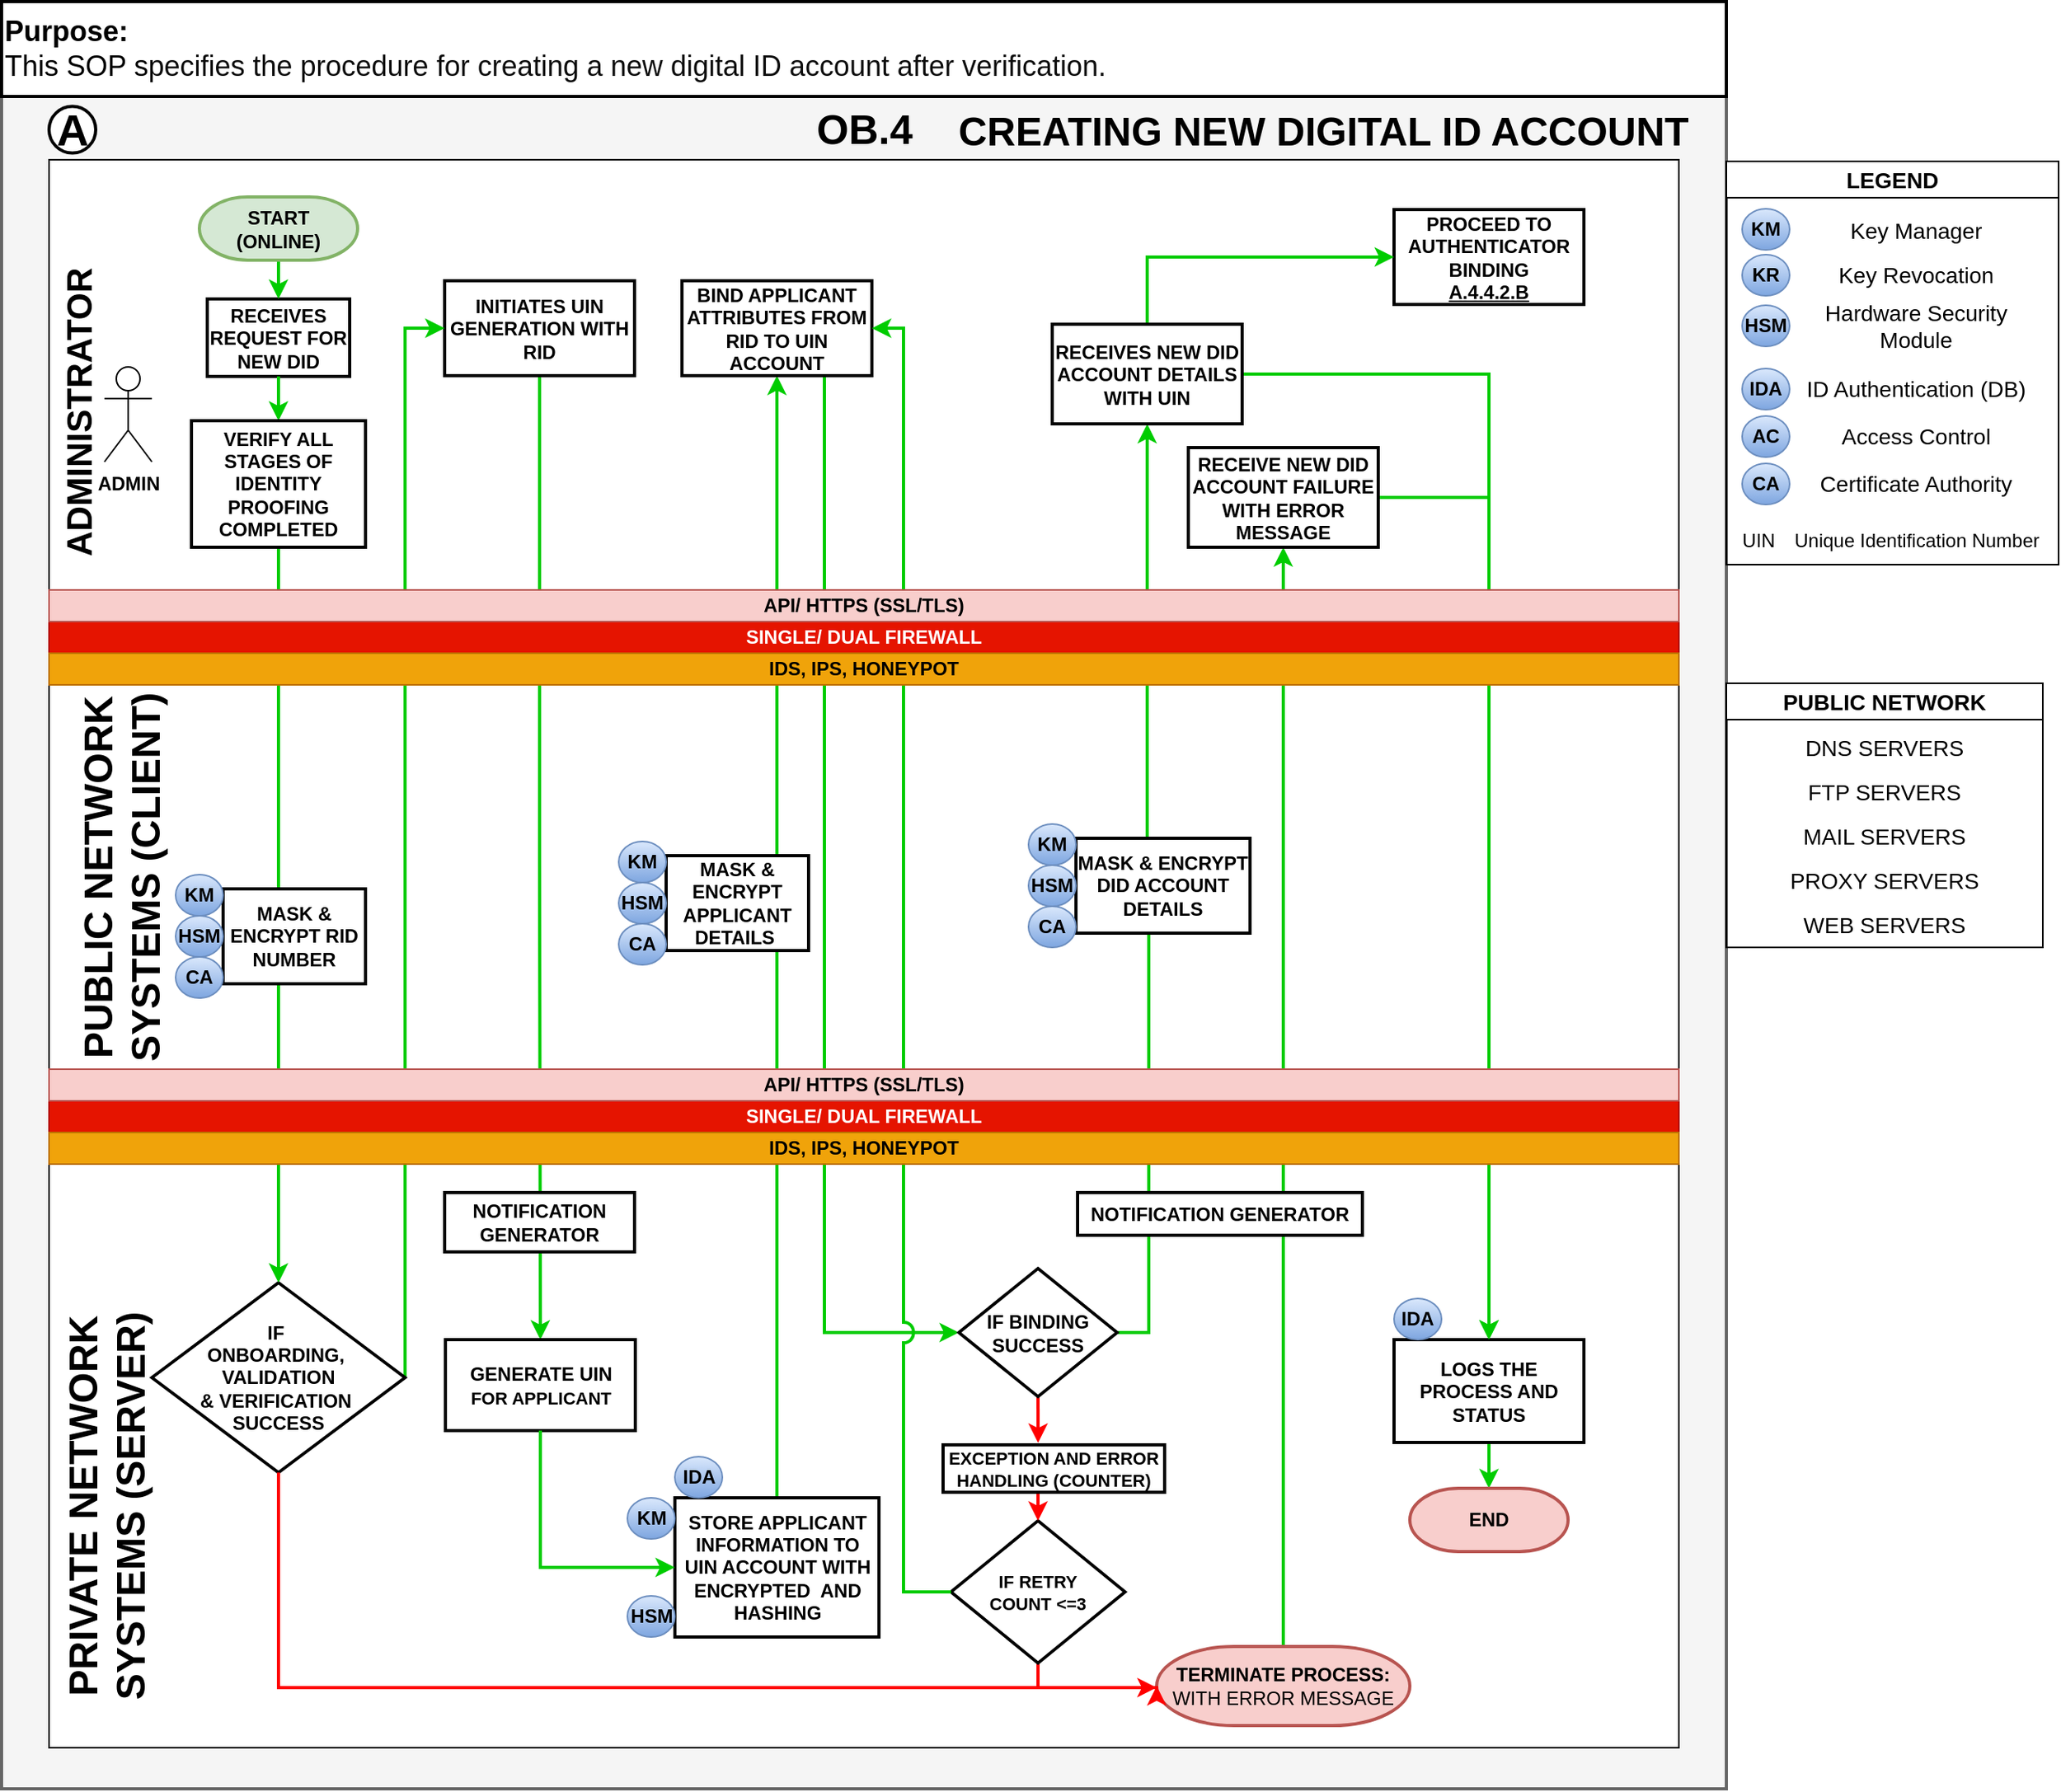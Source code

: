 <mxfile version="24.1.0" type="device">
  <diagram id="18mzkU0RZdPfVMg9P9LY" name="Page-1">
    <mxGraphModel dx="1050" dy="1829" grid="1" gridSize="10" guides="1" tooltips="1" connect="1" arrows="1" fold="1" page="1" pageScale="1" pageWidth="1920" pageHeight="1200" math="0" shadow="0">
      <root>
        <mxCell id="0" />
        <mxCell id="1" parent="0" />
        <mxCell id="3cbIb5Ula2v3a6OA3O9i-25" value="" style="rounded=0;whiteSpace=wrap;html=1;fontSize=25;fillColor=#f5f5f5;fontColor=#333333;strokeColor=#666666;direction=east;strokeWidth=2;fontStyle=1" parent="1" vertex="1">
          <mxGeometry x="50" y="34" width="1090" height="1070" as="geometry" />
        </mxCell>
        <mxCell id="3cbIb5Ula2v3a6OA3O9i-23" value="" style="rounded=0;whiteSpace=wrap;html=1;" parent="1" vertex="1">
          <mxGeometry x="80" y="374" width="1030" height="290" as="geometry" />
        </mxCell>
        <mxCell id="3cbIb5Ula2v3a6OA3O9i-22" value="" style="rounded=0;whiteSpace=wrap;html=1;" parent="1" vertex="1">
          <mxGeometry x="80" y="74" width="1030" height="300" as="geometry" />
        </mxCell>
        <mxCell id="3cbIb5Ula2v3a6OA3O9i-21" value="" style="rounded=0;whiteSpace=wrap;html=1;" parent="1" vertex="1">
          <mxGeometry x="80" y="674" width="1030" height="404" as="geometry" />
        </mxCell>
        <mxCell id="3cbIb5Ula2v3a6OA3O9i-5" value="PROCEED TO AUTHENTICATOR BINDING&lt;br&gt;&lt;u&gt;A.4.4.2.B&lt;/u&gt;" style="rounded=0;whiteSpace=wrap;html=1;fontStyle=1;strokeWidth=2;" parent="1" vertex="1">
          <mxGeometry x="930" y="105.5" width="120" height="60" as="geometry" />
        </mxCell>
        <mxCell id="uc8-UBU0-w-xdMf4oaC4-3" style="edgeStyle=orthogonalEdgeStyle;rounded=0;orthogonalLoop=1;jettySize=auto;html=1;exitX=0.5;exitY=1;exitDx=0;exitDy=0;strokeColor=#00CC00;fillColor=default;fontStyle=1;strokeWidth=2;" parent="1" source="3cbIb5Ula2v3a6OA3O9i-6" target="9dworaIkFvqEJkzY-Ycx-1" edge="1">
          <mxGeometry relative="1" as="geometry" />
        </mxCell>
        <mxCell id="3cbIb5Ula2v3a6OA3O9i-6" value="INITIATES UIN GENERATION WITH RID" style="rounded=0;whiteSpace=wrap;html=1;fontStyle=1;strokeWidth=2;" parent="1" vertex="1">
          <mxGeometry x="330" y="150.5" width="120" height="60" as="geometry" />
        </mxCell>
        <mxCell id="3cbIb5Ula2v3a6OA3O9i-10" style="edgeStyle=orthogonalEdgeStyle;rounded=0;orthogonalLoop=1;jettySize=auto;html=1;exitX=1;exitY=0.5;exitDx=0;exitDy=0;entryX=0;entryY=0.5;entryDx=0;entryDy=0;strokeColor=#00CC00;fontSize=11;fillColor=default;fontStyle=1;strokeWidth=2;" parent="1" source="3cbIb5Ula2v3a6OA3O9i-7" target="3cbIb5Ula2v3a6OA3O9i-6" edge="1">
          <mxGeometry relative="1" as="geometry">
            <Array as="points">
              <mxPoint x="305" y="181" />
            </Array>
          </mxGeometry>
        </mxCell>
        <mxCell id="3cbIb5Ula2v3a6OA3O9i-7" value="&lt;div style=&quot;&quot;&gt;IF&amp;nbsp;&lt;/div&gt;&lt;div style=&quot;&quot;&gt;&lt;span style=&quot;background-color: initial;&quot;&gt;ONBOARDING,&amp;nbsp;&lt;/span&gt;&lt;/div&gt;&lt;div style=&quot;&quot;&gt;&lt;span style=&quot;background-color: initial;&quot;&gt;VALIDATION &amp;amp;&lt;/span&gt;&lt;span style=&quot;background-color: initial;&quot;&gt;&amp;nbsp;VERIFICATION&amp;nbsp;&lt;/span&gt;&lt;/div&gt;&lt;div style=&quot;&quot;&gt;&lt;span style=&quot;background-color: initial;&quot;&gt;SUCCESS&lt;/span&gt;&lt;/div&gt;" style="rounded=0;whiteSpace=wrap;html=1;fontStyle=1;strokeWidth=2;shape=rhombus;perimeter=rhombusPerimeter;align=center;" parent="1" vertex="1">
          <mxGeometry x="145" y="784" width="160" height="120" as="geometry" />
        </mxCell>
        <mxCell id="3cbIb5Ula2v3a6OA3O9i-8" value="RECEIVES REQUEST FOR NEW DID" style="rounded=0;whiteSpace=wrap;html=1;fontStyle=1;strokeWidth=2;" parent="1" vertex="1">
          <mxGeometry x="180" y="162" width="90" height="49" as="geometry" />
        </mxCell>
        <mxCell id="3cbIb5Ula2v3a6OA3O9i-16" value="ADMINISTRATOR" style="text;html=1;align=center;verticalAlign=middle;resizable=0;points=[];autosize=1;strokeColor=none;fillColor=none;fontSize=22;fontStyle=1;strokeWidth=2;horizontal=0;" parent="1" vertex="1">
          <mxGeometry x="75" y="134" width="50" height="200" as="geometry" />
        </mxCell>
        <mxCell id="3cbIb5Ula2v3a6OA3O9i-19" value="CREATING NEW DIGITAL ID ACCOUNT" style="text;html=1;align=center;verticalAlign=middle;resizable=0;points=[];autosize=1;strokeColor=none;fillColor=none;fontStyle=1;fontSize=25;" parent="1" vertex="1">
          <mxGeometry x="640" y="35" width="490" height="40" as="geometry" />
        </mxCell>
        <mxCell id="3cbIb5Ula2v3a6OA3O9i-20" value="OB.4" style="text;html=1;align=center;verticalAlign=middle;resizable=0;points=[];autosize=1;strokeColor=none;fillColor=none;fontStyle=1;fontSize=26;" parent="1" vertex="1">
          <mxGeometry x="555" y="35" width="80" height="40" as="geometry" />
        </mxCell>
        <mxCell id="3cbIb5Ula2v3a6OA3O9i-24" value="A" style="ellipse;whiteSpace=wrap;html=1;aspect=fixed;fontSize=28;fontColor=default;strokeWidth=2;fontStyle=1" parent="1" vertex="1">
          <mxGeometry x="80" y="40.25" width="29.5" height="29.5" as="geometry" />
        </mxCell>
        <mxCell id="W2lOm0eTT-cHbFBlJLLI-5" style="edgeStyle=orthogonalEdgeStyle;rounded=0;orthogonalLoop=1;jettySize=auto;html=1;exitX=0.5;exitY=1;exitDx=0;exitDy=0;exitPerimeter=0;entryX=0.5;entryY=0;entryDx=0;entryDy=0;strokeColor=#00CC00;fillColor=default;fontStyle=1;strokeWidth=2;" parent="1" source="W2lOm0eTT-cHbFBlJLLI-2" target="3cbIb5Ula2v3a6OA3O9i-8" edge="1">
          <mxGeometry relative="1" as="geometry" />
        </mxCell>
        <mxCell id="W2lOm0eTT-cHbFBlJLLI-2" value="&lt;b&gt;START&lt;br&gt;(ONLINE)&lt;br&gt;&lt;/b&gt;" style="strokeWidth=2;html=1;shape=mxgraph.flowchart.terminator;whiteSpace=wrap;fillColor=#d5e8d4;strokeColor=#82b366;" parent="1" vertex="1">
          <mxGeometry x="175" y="97.5" width="100" height="40" as="geometry" />
        </mxCell>
        <mxCell id="RPIcNWEztCirEj8pg-TQ-197" style="edgeStyle=orthogonalEdgeStyle;rounded=0;orthogonalLoop=1;jettySize=auto;html=1;exitX=0.5;exitY=0;exitDx=0;exitDy=0;exitPerimeter=0;strokeColor=#00CC00;fillColor=default;fontStyle=1;strokeWidth=2;" parent="1" source="W2lOm0eTT-cHbFBlJLLI-9" target="RPIcNWEztCirEj8pg-TQ-196" edge="1">
          <mxGeometry relative="1" as="geometry">
            <Array as="points">
              <mxPoint x="860" y="384" />
              <mxPoint x="860" y="384" />
            </Array>
          </mxGeometry>
        </mxCell>
        <mxCell id="W2lOm0eTT-cHbFBlJLLI-9" value="&lt;span style=&quot;border-color: var(--border-color);&quot;&gt;&lt;b&gt;TERMINATE PROCESS:&lt;/b&gt;&lt;br&gt;WITH ERROR MESSAGE&lt;br&gt;&lt;/span&gt;" style="strokeWidth=2;html=1;shape=mxgraph.flowchart.terminator;whiteSpace=wrap;fillColor=#f8cecc;strokeColor=#b85450;" parent="1" vertex="1">
          <mxGeometry x="780" y="1014" width="160" height="50" as="geometry" />
        </mxCell>
        <mxCell id="uc8-UBU0-w-xdMf4oaC4-5" style="edgeStyle=orthogonalEdgeStyle;rounded=0;orthogonalLoop=1;jettySize=auto;html=1;exitX=0.5;exitY=0;exitDx=0;exitDy=0;entryX=0.5;entryY=1;entryDx=0;entryDy=0;strokeColor=#00CC00;fillColor=default;fontStyle=1;strokeWidth=2;" parent="1" source="W2lOm0eTT-cHbFBlJLLI-11" target="W2lOm0eTT-cHbFBlJLLI-20" edge="1">
          <mxGeometry relative="1" as="geometry" />
        </mxCell>
        <mxCell id="W2lOm0eTT-cHbFBlJLLI-11" value="STORE APPLICANT INFORMATION TO UIN ACCOUNT WITH ENCRYPTED&amp;nbsp; AND HASHING" style="rounded=0;whiteSpace=wrap;html=1;fontStyle=1;strokeWidth=2;shape=label;boundedLbl=1;backgroundOutline=1;size=15;" parent="1" vertex="1">
          <mxGeometry x="475.5" y="920" width="129" height="88" as="geometry" />
        </mxCell>
        <mxCell id="RPIcNWEztCirEj8pg-TQ-161" style="edgeStyle=orthogonalEdgeStyle;rounded=0;orthogonalLoop=1;jettySize=auto;html=1;exitX=0.75;exitY=1;exitDx=0;exitDy=0;entryX=0;entryY=0.5;entryDx=0;entryDy=0;fontSize=11;verticalAlign=middle;strokeColor=#00CC00;strokeWidth=2;fontStyle=1;fillColor=default;" parent="1" source="W2lOm0eTT-cHbFBlJLLI-20" target="RPIcNWEztCirEj8pg-TQ-160" edge="1">
          <mxGeometry relative="1" as="geometry" />
        </mxCell>
        <mxCell id="W2lOm0eTT-cHbFBlJLLI-20" value="BIND APPLICANT ATTRIBUTES FROM RID TO UIN ACCOUNT" style="rounded=0;whiteSpace=wrap;html=1;fontStyle=1;strokeWidth=2;" parent="1" vertex="1">
          <mxGeometry x="480" y="150.5" width="120" height="60" as="geometry" />
        </mxCell>
        <mxCell id="RPIcNWEztCirEj8pg-TQ-56" value="PUBLIC NETWORK&lt;br style=&quot;border-color: var(--border-color);&quot;&gt;SYSTEMS (CLIENT)" style="text;html=1;align=center;verticalAlign=middle;resizable=0;points=[];autosize=1;strokeColor=none;fillColor=none;fontStyle=1;fontSize=25;strokeWidth=2;horizontal=0;" parent="1" vertex="1">
          <mxGeometry x="90" y="433" width="70" height="190" as="geometry" />
        </mxCell>
        <mxCell id="RPIcNWEztCirEj8pg-TQ-57" value="PRIVATE NETWORK&lt;br&gt;SYSTEMS (SERVER)" style="text;html=1;align=center;verticalAlign=middle;resizable=0;points=[];autosize=1;strokeColor=none;fillColor=none;fontStyle=1;fontSize=25;strokeWidth=2;horizontal=0;" parent="1" vertex="1">
          <mxGeometry x="75" y="795.5" width="80" height="260" as="geometry" />
        </mxCell>
        <mxCell id="RPIcNWEztCirEj8pg-TQ-58" value="&lt;font style=&quot;font-size: 14px;&quot;&gt;PUBLIC NETWORK&lt;/font&gt;" style="swimlane;whiteSpace=wrap;html=1;" parent="1" vertex="1">
          <mxGeometry x="1140" y="405" width="200" height="167" as="geometry" />
        </mxCell>
        <mxCell id="RPIcNWEztCirEj8pg-TQ-59" value="DNS SERVERS" style="text;html=1;strokeColor=none;fillColor=none;align=center;verticalAlign=middle;whiteSpace=wrap;rounded=0;fontSize=14;" parent="RPIcNWEztCirEj8pg-TQ-58" vertex="1">
          <mxGeometry y="27" width="200" height="28" as="geometry" />
        </mxCell>
        <mxCell id="RPIcNWEztCirEj8pg-TQ-60" value="FTP SERVERS" style="text;html=1;strokeColor=none;fillColor=none;align=center;verticalAlign=middle;whiteSpace=wrap;rounded=0;fontSize=14;" parent="RPIcNWEztCirEj8pg-TQ-58" vertex="1">
          <mxGeometry y="55" width="200" height="28" as="geometry" />
        </mxCell>
        <mxCell id="RPIcNWEztCirEj8pg-TQ-61" value="MAIL SERVERS" style="text;html=1;strokeColor=none;fillColor=none;align=center;verticalAlign=middle;whiteSpace=wrap;rounded=0;fontSize=14;" parent="RPIcNWEztCirEj8pg-TQ-58" vertex="1">
          <mxGeometry y="83" width="200" height="28" as="geometry" />
        </mxCell>
        <mxCell id="RPIcNWEztCirEj8pg-TQ-62" value="PROXY SERVERS" style="text;html=1;strokeColor=none;fillColor=none;align=center;verticalAlign=middle;whiteSpace=wrap;rounded=0;fontSize=14;" parent="RPIcNWEztCirEj8pg-TQ-58" vertex="1">
          <mxGeometry y="111" width="200" height="28" as="geometry" />
        </mxCell>
        <mxCell id="RPIcNWEztCirEj8pg-TQ-63" value="WEB SERVERS" style="text;html=1;strokeColor=none;fillColor=none;align=center;verticalAlign=middle;whiteSpace=wrap;rounded=0;fontSize=14;" parent="RPIcNWEztCirEj8pg-TQ-58" vertex="1">
          <mxGeometry y="139" width="200" height="28" as="geometry" />
        </mxCell>
        <mxCell id="RPIcNWEztCirEj8pg-TQ-80" value="" style="group" parent="1" vertex="1" connectable="0">
          <mxGeometry x="440" y="505" width="150" height="78" as="geometry" />
        </mxCell>
        <mxCell id="RPIcNWEztCirEj8pg-TQ-81" value="MASK &amp;amp; ENCRYPT APPLICANT DETAILS&amp;nbsp;" style="rounded=0;whiteSpace=wrap;html=1;fontStyle=1;strokeWidth=2;" parent="RPIcNWEztCirEj8pg-TQ-80" vertex="1">
          <mxGeometry x="30" y="9" width="90" height="60" as="geometry" />
        </mxCell>
        <mxCell id="RPIcNWEztCirEj8pg-TQ-82" value="CA" style="ellipse;whiteSpace=wrap;html=1;fillColor=#dae8fc;strokeColor=#6c8ebf;gradientColor=#7ea6e0;fontStyle=1" parent="RPIcNWEztCirEj8pg-TQ-80" vertex="1">
          <mxGeometry y="52" width="30" height="26" as="geometry" />
        </mxCell>
        <mxCell id="RPIcNWEztCirEj8pg-TQ-83" value="HSM" style="ellipse;whiteSpace=wrap;html=1;fillColor=#dae8fc;strokeColor=#6c8ebf;gradientColor=#7ea6e0;fontStyle=1" parent="RPIcNWEztCirEj8pg-TQ-80" vertex="1">
          <mxGeometry y="26" width="30" height="26" as="geometry" />
        </mxCell>
        <mxCell id="RPIcNWEztCirEj8pg-TQ-84" value="KM" style="ellipse;whiteSpace=wrap;html=1;fillColor=#dae8fc;strokeColor=#6c8ebf;gradientColor=#7ea6e0;fontStyle=1" parent="RPIcNWEztCirEj8pg-TQ-80" vertex="1">
          <mxGeometry width="30" height="26" as="geometry" />
        </mxCell>
        <mxCell id="RPIcNWEztCirEj8pg-TQ-147" value="ADMIN" style="shape=umlActor;verticalLabelPosition=bottom;verticalAlign=top;html=1;outlineConnect=0;fontStyle=1" parent="1" vertex="1">
          <mxGeometry x="115" y="205" width="30" height="60" as="geometry" />
        </mxCell>
        <mxCell id="RPIcNWEztCirEj8pg-TQ-149" value="" style="edgeStyle=orthogonalEdgeStyle;rounded=0;orthogonalLoop=1;jettySize=auto;html=1;exitX=0.5;exitY=1;exitDx=0;exitDy=0;strokeColor=#00CC00;fontSize=11;fillColor=default;fontStyle=1;strokeWidth=2;entryX=0.5;entryY=0;entryDx=0;entryDy=0;entryPerimeter=0;" parent="1" source="3cbIb5Ula2v3a6OA3O9i-8" target="RPIcNWEztCirEj8pg-TQ-148" edge="1">
          <mxGeometry relative="1" as="geometry">
            <Array as="points" />
            <mxPoint x="225" y="224" as="sourcePoint" />
            <mxPoint x="210" y="638" as="targetPoint" />
          </mxGeometry>
        </mxCell>
        <mxCell id="RPIcNWEztCirEj8pg-TQ-150" style="edgeStyle=orthogonalEdgeStyle;rounded=0;orthogonalLoop=1;jettySize=auto;html=1;exitX=0.5;exitY=1;exitDx=0;exitDy=0;strokeColor=#00CC00;fillColor=default;fontStyle=1;strokeWidth=2;" parent="1" source="RPIcNWEztCirEj8pg-TQ-148" target="3cbIb5Ula2v3a6OA3O9i-7" edge="1">
          <mxGeometry relative="1" as="geometry" />
        </mxCell>
        <mxCell id="RPIcNWEztCirEj8pg-TQ-148" value="VERIFY ALL STAGES OF IDENTITY PROOFING COMPLETED" style="rounded=0;whiteSpace=wrap;html=1;fontStyle=1;strokeWidth=2;" parent="1" vertex="1">
          <mxGeometry x="170" y="239" width="110" height="80" as="geometry" />
        </mxCell>
        <mxCell id="RPIcNWEztCirEj8pg-TQ-152" style="edgeStyle=orthogonalEdgeStyle;rounded=0;orthogonalLoop=1;jettySize=auto;html=1;exitX=0.5;exitY=1;exitDx=0;exitDy=0;entryX=0;entryY=0.5;entryDx=0;entryDy=0;entryPerimeter=0;strokeColor=#FF0000;fillColor=default;fontStyle=1;strokeWidth=2;fontSize=13;verticalAlign=bottom;" parent="1" source="3cbIb5Ula2v3a6OA3O9i-7" target="W2lOm0eTT-cHbFBlJLLI-9" edge="1">
          <mxGeometry relative="1" as="geometry">
            <Array as="points">
              <mxPoint x="225" y="1040" />
              <mxPoint x="780" y="1040" />
            </Array>
          </mxGeometry>
        </mxCell>
        <mxCell id="RPIcNWEztCirEj8pg-TQ-164" style="edgeStyle=orthogonalEdgeStyle;rounded=0;orthogonalLoop=1;jettySize=auto;html=1;exitX=0.5;exitY=1;exitDx=0;exitDy=0;fontSize=13;verticalAlign=bottom;strokeColor=#FF0000;strokeWidth=2;fontStyle=1;entryX=0.429;entryY=-0.041;entryDx=0;entryDy=0;entryPerimeter=0;" parent="1" source="RPIcNWEztCirEj8pg-TQ-160" target="RPIcNWEztCirEj8pg-TQ-163" edge="1">
          <mxGeometry relative="1" as="geometry" />
        </mxCell>
        <mxCell id="RPIcNWEztCirEj8pg-TQ-184" style="edgeStyle=orthogonalEdgeStyle;rounded=0;orthogonalLoop=1;jettySize=auto;html=1;exitX=1;exitY=0.5;exitDx=0;exitDy=0;strokeColor=#00CC00;fillColor=default;fontStyle=1;strokeWidth=2;" parent="1" source="RPIcNWEztCirEj8pg-TQ-160" target="RPIcNWEztCirEj8pg-TQ-183" edge="1">
          <mxGeometry relative="1" as="geometry" />
        </mxCell>
        <mxCell id="RPIcNWEztCirEj8pg-TQ-160" value="&lt;div style=&quot;&quot;&gt;IF BINDING SUCCESS&lt;/div&gt;" style="rounded=0;whiteSpace=wrap;html=1;fontStyle=1;strokeWidth=2;shape=rhombus;perimeter=rhombusPerimeter;align=center;" parent="1" vertex="1">
          <mxGeometry x="655" y="775" width="100" height="81" as="geometry" />
        </mxCell>
        <mxCell id="RPIcNWEztCirEj8pg-TQ-181" style="edgeStyle=orthogonalEdgeStyle;rounded=0;orthogonalLoop=1;jettySize=auto;html=1;exitX=0.5;exitY=1;exitDx=0;exitDy=0;fontSize=13;verticalAlign=bottom;strokeColor=#FF0000;fillColor=default;fontStyle=1;strokeWidth=2;" parent="1" source="RPIcNWEztCirEj8pg-TQ-162" target="W2lOm0eTT-cHbFBlJLLI-9" edge="1">
          <mxGeometry relative="1" as="geometry">
            <Array as="points">
              <mxPoint x="705" y="1040" />
            </Array>
          </mxGeometry>
        </mxCell>
        <mxCell id="RPIcNWEztCirEj8pg-TQ-162" value="IF RETRY &lt;br&gt;COUNT &amp;lt;=3" style="rhombus;whiteSpace=wrap;html=1;fontStyle=1;strokeWidth=2;fontSize=11;" parent="1" vertex="1">
          <mxGeometry x="650" y="934.5" width="110" height="90" as="geometry" />
        </mxCell>
        <mxCell id="uc8-UBU0-w-xdMf4oaC4-1" style="edgeStyle=orthogonalEdgeStyle;rounded=0;orthogonalLoop=1;jettySize=auto;html=1;entryX=0.5;entryY=0;entryDx=0;entryDy=0;fontSize=13;verticalAlign=bottom;strokeColor=#FF0000;strokeWidth=2;fontStyle=1;" parent="1" target="RPIcNWEztCirEj8pg-TQ-162" edge="1">
          <mxGeometry relative="1" as="geometry">
            <mxPoint x="705" y="917" as="sourcePoint" />
          </mxGeometry>
        </mxCell>
        <mxCell id="RPIcNWEztCirEj8pg-TQ-163" value="EXCEPTION AND ERROR HANDLING (COUNTER)" style="rounded=0;whiteSpace=wrap;html=1;fontStyle=1;strokeWidth=2;fontSize=11;shape=label;boundedLbl=1;backgroundOutline=1;size=9.769;" parent="1" vertex="1">
          <mxGeometry x="645" y="886.5" width="140" height="30" as="geometry" />
        </mxCell>
        <mxCell id="RPIcNWEztCirEj8pg-TQ-165" style="edgeStyle=orthogonalEdgeStyle;rounded=0;orthogonalLoop=1;jettySize=auto;html=1;exitX=0;exitY=0.5;exitDx=0;exitDy=0;entryX=1;entryY=0.5;entryDx=0;entryDy=0;strokeColor=#00CC00;fillColor=default;fontStyle=1;strokeWidth=2;jumpStyle=arc;jumpSize=11;" parent="1" source="RPIcNWEztCirEj8pg-TQ-162" target="W2lOm0eTT-cHbFBlJLLI-20" edge="1">
          <mxGeometry relative="1" as="geometry">
            <Array as="points">
              <mxPoint x="620" y="979" />
              <mxPoint x="620" y="181" />
            </Array>
          </mxGeometry>
        </mxCell>
        <mxCell id="RPIcNWEztCirEj8pg-TQ-166" value="&lt;font style=&quot;font-size: 14px;&quot;&gt;LEGEND&lt;/font&gt;" style="swimlane;whiteSpace=wrap;html=1;" parent="1" vertex="1">
          <mxGeometry x="1140" y="75" width="210" height="255" as="geometry" />
        </mxCell>
        <mxCell id="RPIcNWEztCirEj8pg-TQ-167" value="KM" style="ellipse;whiteSpace=wrap;html=1;fillColor=#dae8fc;strokeColor=#6c8ebf;gradientColor=#7ea6e0;fontStyle=1" parent="RPIcNWEztCirEj8pg-TQ-166" vertex="1">
          <mxGeometry x="10" y="30" width="30" height="26" as="geometry" />
        </mxCell>
        <mxCell id="RPIcNWEztCirEj8pg-TQ-168" value="IDA" style="ellipse;whiteSpace=wrap;html=1;fillColor=#dae8fc;strokeColor=#6c8ebf;gradientColor=#7ea6e0;fontStyle=1" parent="RPIcNWEztCirEj8pg-TQ-166" vertex="1">
          <mxGeometry x="10" y="131" width="30" height="26" as="geometry" />
        </mxCell>
        <mxCell id="RPIcNWEztCirEj8pg-TQ-169" value="HSM" style="ellipse;whiteSpace=wrap;html=1;fillColor=#dae8fc;strokeColor=#6c8ebf;gradientColor=#7ea6e0;fontStyle=1" parent="RPIcNWEztCirEj8pg-TQ-166" vertex="1">
          <mxGeometry x="10" y="91" width="30" height="26" as="geometry" />
        </mxCell>
        <mxCell id="RPIcNWEztCirEj8pg-TQ-170" value="KR" style="ellipse;whiteSpace=wrap;html=1;fillColor=#dae8fc;strokeColor=#6c8ebf;gradientColor=#7ea6e0;fontStyle=1" parent="RPIcNWEztCirEj8pg-TQ-166" vertex="1">
          <mxGeometry x="10" y="59" width="30" height="26" as="geometry" />
        </mxCell>
        <mxCell id="RPIcNWEztCirEj8pg-TQ-171" value="Key Manager" style="text;html=1;strokeColor=none;fillColor=none;align=center;verticalAlign=middle;whiteSpace=wrap;rounded=0;fontSize=14;" parent="RPIcNWEztCirEj8pg-TQ-166" vertex="1">
          <mxGeometry x="40" y="30" width="160" height="28" as="geometry" />
        </mxCell>
        <mxCell id="RPIcNWEztCirEj8pg-TQ-172" value="Key Revocation" style="text;html=1;strokeColor=none;fillColor=none;align=center;verticalAlign=middle;whiteSpace=wrap;rounded=0;fontSize=14;" parent="RPIcNWEztCirEj8pg-TQ-166" vertex="1">
          <mxGeometry x="40" y="58" width="160" height="28" as="geometry" />
        </mxCell>
        <mxCell id="RPIcNWEztCirEj8pg-TQ-173" value="Hardware Security Module" style="text;html=1;strokeColor=none;fillColor=none;align=center;verticalAlign=middle;whiteSpace=wrap;rounded=0;fontSize=14;" parent="RPIcNWEztCirEj8pg-TQ-166" vertex="1">
          <mxGeometry x="40" y="90" width="160" height="28" as="geometry" />
        </mxCell>
        <mxCell id="RPIcNWEztCirEj8pg-TQ-174" value="ID Authentication (DB)" style="text;html=1;strokeColor=none;fillColor=none;align=center;verticalAlign=middle;whiteSpace=wrap;rounded=0;fontSize=14;" parent="RPIcNWEztCirEj8pg-TQ-166" vertex="1">
          <mxGeometry x="40" y="130" width="160" height="28" as="geometry" />
        </mxCell>
        <mxCell id="RPIcNWEztCirEj8pg-TQ-175" value="AC" style="ellipse;whiteSpace=wrap;html=1;fillColor=#dae8fc;strokeColor=#6c8ebf;gradientColor=#7ea6e0;fontStyle=1" parent="RPIcNWEztCirEj8pg-TQ-166" vertex="1">
          <mxGeometry x="10" y="161" width="30" height="26" as="geometry" />
        </mxCell>
        <mxCell id="RPIcNWEztCirEj8pg-TQ-176" value="Access Control" style="text;html=1;strokeColor=none;fillColor=none;align=center;verticalAlign=middle;whiteSpace=wrap;rounded=0;fontSize=14;" parent="RPIcNWEztCirEj8pg-TQ-166" vertex="1">
          <mxGeometry x="40" y="160" width="160" height="28" as="geometry" />
        </mxCell>
        <mxCell id="RPIcNWEztCirEj8pg-TQ-177" value="Certificate Authority" style="text;html=1;strokeColor=none;fillColor=none;align=center;verticalAlign=middle;whiteSpace=wrap;rounded=0;fontSize=14;" parent="RPIcNWEztCirEj8pg-TQ-166" vertex="1">
          <mxGeometry x="40" y="190" width="160" height="28" as="geometry" />
        </mxCell>
        <mxCell id="RPIcNWEztCirEj8pg-TQ-178" value="CA" style="ellipse;whiteSpace=wrap;html=1;fillColor=#dae8fc;strokeColor=#6c8ebf;gradientColor=#7ea6e0;fontStyle=1" parent="RPIcNWEztCirEj8pg-TQ-166" vertex="1">
          <mxGeometry x="10" y="191" width="30" height="26" as="geometry" />
        </mxCell>
        <mxCell id="9dworaIkFvqEJkzY-Ycx-3" value="UIN" style="text;html=1;align=center;verticalAlign=middle;resizable=0;points=[];autosize=1;strokeColor=none;fillColor=none;" parent="RPIcNWEztCirEj8pg-TQ-166" vertex="1">
          <mxGeometry y="225" width="40" height="30" as="geometry" />
        </mxCell>
        <mxCell id="9dworaIkFvqEJkzY-Ycx-4" value="Unique Identification Number" style="text;html=1;align=center;verticalAlign=middle;resizable=0;points=[];autosize=1;strokeColor=none;fillColor=none;" parent="RPIcNWEztCirEj8pg-TQ-166" vertex="1">
          <mxGeometry x="30" y="225" width="180" height="30" as="geometry" />
        </mxCell>
        <mxCell id="RPIcNWEztCirEj8pg-TQ-182" value="NOTIFICATION GENERATOR" style="rounded=0;whiteSpace=wrap;html=1;fontStyle=1;strokeWidth=2;" parent="1" vertex="1">
          <mxGeometry x="730" y="727" width="180" height="27" as="geometry" />
        </mxCell>
        <mxCell id="RPIcNWEztCirEj8pg-TQ-195" style="edgeStyle=orthogonalEdgeStyle;rounded=0;orthogonalLoop=1;jettySize=auto;html=1;exitX=0.5;exitY=0;exitDx=0;exitDy=0;entryX=0;entryY=0.5;entryDx=0;entryDy=0;strokeColor=#00CC00;fillColor=default;fontStyle=1;strokeWidth=2;" parent="1" source="RPIcNWEztCirEj8pg-TQ-183" target="3cbIb5Ula2v3a6OA3O9i-5" edge="1">
          <mxGeometry relative="1" as="geometry" />
        </mxCell>
        <mxCell id="RPIcNWEztCirEj8pg-TQ-200" style="edgeStyle=orthogonalEdgeStyle;rounded=0;orthogonalLoop=1;jettySize=auto;html=1;exitX=1;exitY=0.5;exitDx=0;exitDy=0;strokeColor=#00CC00;fillColor=default;fontStyle=1;strokeWidth=2;" parent="1" source="RPIcNWEztCirEj8pg-TQ-183" target="RPIcNWEztCirEj8pg-TQ-191" edge="1">
          <mxGeometry relative="1" as="geometry" />
        </mxCell>
        <mxCell id="RPIcNWEztCirEj8pg-TQ-183" value="RECEIVES NEW DID ACCOUNT DETAILS WITH UIN" style="rounded=0;whiteSpace=wrap;html=1;fontStyle=1;strokeWidth=2;" parent="1" vertex="1">
          <mxGeometry x="714" y="178" width="120" height="63" as="geometry" />
        </mxCell>
        <mxCell id="RPIcNWEztCirEj8pg-TQ-185" value="" style="group" parent="1" vertex="1" connectable="0">
          <mxGeometry x="160" y="526" width="150" height="78" as="geometry" />
        </mxCell>
        <mxCell id="RPIcNWEztCirEj8pg-TQ-186" value="MASK &amp;amp; ENCRYPT RID NUMBER" style="rounded=0;whiteSpace=wrap;html=1;fontStyle=1;strokeWidth=2;" parent="RPIcNWEztCirEj8pg-TQ-185" vertex="1">
          <mxGeometry x="30" y="9" width="90" height="60" as="geometry" />
        </mxCell>
        <mxCell id="RPIcNWEztCirEj8pg-TQ-187" value="CA" style="ellipse;whiteSpace=wrap;html=1;fillColor=#dae8fc;strokeColor=#6c8ebf;gradientColor=#7ea6e0;fontStyle=1" parent="RPIcNWEztCirEj8pg-TQ-185" vertex="1">
          <mxGeometry y="52" width="30" height="26" as="geometry" />
        </mxCell>
        <mxCell id="RPIcNWEztCirEj8pg-TQ-188" value="HSM" style="ellipse;whiteSpace=wrap;html=1;fillColor=#dae8fc;strokeColor=#6c8ebf;gradientColor=#7ea6e0;fontStyle=1" parent="RPIcNWEztCirEj8pg-TQ-185" vertex="1">
          <mxGeometry y="26" width="30" height="26" as="geometry" />
        </mxCell>
        <mxCell id="RPIcNWEztCirEj8pg-TQ-189" value="KM" style="ellipse;whiteSpace=wrap;html=1;fillColor=#dae8fc;strokeColor=#6c8ebf;gradientColor=#7ea6e0;fontStyle=1" parent="RPIcNWEztCirEj8pg-TQ-185" vertex="1">
          <mxGeometry width="30" height="26" as="geometry" />
        </mxCell>
        <mxCell id="RPIcNWEztCirEj8pg-TQ-190" value="" style="edgeStyle=orthogonalEdgeStyle;rounded=0;orthogonalLoop=1;jettySize=auto;html=1;strokeColor=#00CC00;fontStyle=1;strokeWidth=2;" parent="1" source="RPIcNWEztCirEj8pg-TQ-191" target="RPIcNWEztCirEj8pg-TQ-192" edge="1">
          <mxGeometry relative="1" as="geometry" />
        </mxCell>
        <mxCell id="RPIcNWEztCirEj8pg-TQ-191" value="LOGS THE PROCESS AND STATUS" style="rounded=0;whiteSpace=wrap;html=1;fontStyle=1;strokeWidth=2;shape=label;boundedLbl=1;backgroundOutline=1;size=15;" parent="1" vertex="1">
          <mxGeometry x="930" y="820" width="120" height="65" as="geometry" />
        </mxCell>
        <mxCell id="RPIcNWEztCirEj8pg-TQ-192" value="&lt;b&gt;END&lt;/b&gt;" style="strokeWidth=2;html=1;shape=mxgraph.flowchart.terminator;whiteSpace=wrap;fillColor=#f8cecc;strokeColor=#b85450;" parent="1" vertex="1">
          <mxGeometry x="940" y="914" width="100" height="40" as="geometry" />
        </mxCell>
        <mxCell id="RPIcNWEztCirEj8pg-TQ-193" value="IDA" style="ellipse;whiteSpace=wrap;html=1;fillColor=#dae8fc;strokeColor=#6c8ebf;gradientColor=#7ea6e0;fontStyle=1" parent="1" vertex="1">
          <mxGeometry x="930" y="794" width="30" height="26" as="geometry" />
        </mxCell>
        <mxCell id="RPIcNWEztCirEj8pg-TQ-198" style="edgeStyle=orthogonalEdgeStyle;rounded=0;orthogonalLoop=1;jettySize=auto;html=1;exitX=1;exitY=0.5;exitDx=0;exitDy=0;strokeColor=#00CC00;fillColor=default;fontStyle=1;strokeWidth=2;" parent="1" source="RPIcNWEztCirEj8pg-TQ-196" target="RPIcNWEztCirEj8pg-TQ-191" edge="1">
          <mxGeometry relative="1" as="geometry" />
        </mxCell>
        <mxCell id="RPIcNWEztCirEj8pg-TQ-196" value="RECEIVE NEW DID ACCOUNT FAILURE WITH ERROR MESSAGE" style="rounded=0;whiteSpace=wrap;html=1;fontStyle=1;strokeWidth=2;" parent="1" vertex="1">
          <mxGeometry x="800" y="256" width="120" height="63" as="geometry" />
        </mxCell>
        <mxCell id="RPIcNWEztCirEj8pg-TQ-203" value="" style="group" parent="1" vertex="1" connectable="0">
          <mxGeometry x="699" y="494" width="150" height="78" as="geometry" />
        </mxCell>
        <mxCell id="RPIcNWEztCirEj8pg-TQ-204" value="MASK &amp;amp; ENCRYPT DID ACCOUNT DETAILS" style="rounded=0;whiteSpace=wrap;html=1;fontStyle=1;strokeWidth=2;" parent="RPIcNWEztCirEj8pg-TQ-203" vertex="1">
          <mxGeometry x="30" y="9" width="110" height="60" as="geometry" />
        </mxCell>
        <mxCell id="RPIcNWEztCirEj8pg-TQ-205" value="CA" style="ellipse;whiteSpace=wrap;html=1;fillColor=#dae8fc;strokeColor=#6c8ebf;gradientColor=#7ea6e0;fontStyle=1" parent="RPIcNWEztCirEj8pg-TQ-203" vertex="1">
          <mxGeometry y="52" width="30" height="26" as="geometry" />
        </mxCell>
        <mxCell id="RPIcNWEztCirEj8pg-TQ-206" value="HSM" style="ellipse;whiteSpace=wrap;html=1;fillColor=#dae8fc;strokeColor=#6c8ebf;gradientColor=#7ea6e0;fontStyle=1" parent="RPIcNWEztCirEj8pg-TQ-203" vertex="1">
          <mxGeometry y="26" width="30" height="26" as="geometry" />
        </mxCell>
        <mxCell id="RPIcNWEztCirEj8pg-TQ-207" value="KM" style="ellipse;whiteSpace=wrap;html=1;fillColor=#dae8fc;strokeColor=#6c8ebf;gradientColor=#7ea6e0;fontStyle=1" parent="RPIcNWEztCirEj8pg-TQ-203" vertex="1">
          <mxGeometry width="30" height="26" as="geometry" />
        </mxCell>
        <mxCell id="RPIcNWEztCirEj8pg-TQ-208" value="IDA" style="ellipse;whiteSpace=wrap;html=1;fillColor=#dae8fc;strokeColor=#6c8ebf;gradientColor=#7ea6e0;fontStyle=1" parent="1" vertex="1">
          <mxGeometry x="475.5" y="894" width="30" height="26" as="geometry" />
        </mxCell>
        <mxCell id="RPIcNWEztCirEj8pg-TQ-209" value="KM" style="ellipse;whiteSpace=wrap;html=1;fillColor=#dae8fc;strokeColor=#6c8ebf;gradientColor=#7ea6e0;fontStyle=1" parent="1" vertex="1">
          <mxGeometry x="445.5" y="920" width="30" height="26" as="geometry" />
        </mxCell>
        <mxCell id="RPIcNWEztCirEj8pg-TQ-211" value="HSM" style="ellipse;whiteSpace=wrap;html=1;fillColor=#dae8fc;strokeColor=#6c8ebf;gradientColor=#7ea6e0;fontStyle=1" parent="1" vertex="1">
          <mxGeometry x="445.5" y="982" width="30" height="26" as="geometry" />
        </mxCell>
        <mxCell id="9dworaIkFvqEJkzY-Ycx-1" value="GENERATE UIN&lt;br style=&quot;border-color: var(--border-color); font-size: 11px;&quot;&gt;&lt;span style=&quot;font-size: 11px; background-color: rgb(255, 255, 255);&quot;&gt;FOR APPLICANT&lt;/span&gt;" style="rounded=0;whiteSpace=wrap;html=1;fontStyle=1;strokeWidth=2;" parent="1" vertex="1">
          <mxGeometry x="330.5" y="820" width="120" height="57.5" as="geometry" />
        </mxCell>
        <mxCell id="RPIcNWEztCirEj8pg-TQ-159" value="NOTIFICATION GENERATOR" style="rounded=0;whiteSpace=wrap;html=1;fontStyle=1;strokeWidth=2;" parent="1" vertex="1">
          <mxGeometry x="330" y="727" width="120" height="37.5" as="geometry" />
        </mxCell>
        <mxCell id="RPIcNWEztCirEj8pg-TQ-138" value="" style="group" parent="1" vertex="1" connectable="0">
          <mxGeometry x="80" y="364" width="1030" height="60" as="geometry" />
        </mxCell>
        <mxCell id="RPIcNWEztCirEj8pg-TQ-139" value="" style="group" parent="RPIcNWEztCirEj8pg-TQ-138" vertex="1" connectable="0">
          <mxGeometry y="2" width="1030" height="40" as="geometry" />
        </mxCell>
        <mxCell id="RPIcNWEztCirEj8pg-TQ-140" value="&lt;b&gt;SINGLE/ DUAL FIREWALL&lt;/b&gt;" style="shape=label;whiteSpace=wrap;html=1;boundedLbl=1;backgroundOutline=1;darkOpacity=0.05;darkOpacity2=0.1;fillColor=#e51400;fontColor=#ffffff;strokeColor=#B20000;rounded=0;" parent="RPIcNWEztCirEj8pg-TQ-139" vertex="1">
          <mxGeometry width="1030" height="20" as="geometry" />
        </mxCell>
        <mxCell id="RPIcNWEztCirEj8pg-TQ-141" value="&lt;b&gt;IDS, IPS, HONEYPOT&lt;/b&gt;" style="shape=label;whiteSpace=wrap;html=1;boundedLbl=1;backgroundOutline=1;darkOpacity=0.05;darkOpacity2=0.1;fillColor=#f0a30a;strokeColor=#BD7000;rounded=0;fontColor=#000000;" parent="RPIcNWEztCirEj8pg-TQ-139" vertex="1">
          <mxGeometry y="20" width="1030" height="20" as="geometry" />
        </mxCell>
        <mxCell id="RPIcNWEztCirEj8pg-TQ-142" value="API/ HTTPS (SSL/TLS)" style="shape=label;whiteSpace=wrap;html=1;boundedLbl=1;backgroundOutline=1;darkOpacity=0.05;darkOpacity2=0.1;fillColor=#f8cecc;strokeColor=#b85450;rounded=0;fontStyle=1" parent="RPIcNWEztCirEj8pg-TQ-138" vertex="1">
          <mxGeometry y="-18" width="1030" height="20" as="geometry" />
        </mxCell>
        <mxCell id="RPIcNWEztCirEj8pg-TQ-154" value="" style="group" parent="1" vertex="1" connectable="0">
          <mxGeometry x="80" y="667" width="1030" height="60" as="geometry" />
        </mxCell>
        <mxCell id="RPIcNWEztCirEj8pg-TQ-155" value="" style="group" parent="RPIcNWEztCirEj8pg-TQ-154" vertex="1" connectable="0">
          <mxGeometry y="2" width="1030" height="40" as="geometry" />
        </mxCell>
        <mxCell id="RPIcNWEztCirEj8pg-TQ-156" value="&lt;b&gt;SINGLE/ DUAL FIREWALL&lt;/b&gt;" style="shape=label;whiteSpace=wrap;html=1;boundedLbl=1;backgroundOutline=1;darkOpacity=0.05;darkOpacity2=0.1;fillColor=#e51400;fontColor=#ffffff;strokeColor=#B20000;rounded=0;" parent="RPIcNWEztCirEj8pg-TQ-155" vertex="1">
          <mxGeometry width="1030" height="20" as="geometry" />
        </mxCell>
        <mxCell id="RPIcNWEztCirEj8pg-TQ-157" value="&lt;b&gt;IDS, IPS, HONEYPOT&lt;/b&gt;" style="shape=label;whiteSpace=wrap;html=1;boundedLbl=1;backgroundOutline=1;darkOpacity=0.05;darkOpacity2=0.1;fillColor=#f0a30a;strokeColor=#BD7000;rounded=0;fontColor=#000000;" parent="RPIcNWEztCirEj8pg-TQ-155" vertex="1">
          <mxGeometry y="20" width="1030" height="20" as="geometry" />
        </mxCell>
        <mxCell id="RPIcNWEztCirEj8pg-TQ-158" value="API/ HTTPS (SSL/TLS)" style="shape=label;whiteSpace=wrap;html=1;boundedLbl=1;backgroundOutline=1;darkOpacity=0.05;darkOpacity2=0.1;fillColor=#f8cecc;strokeColor=#b85450;rounded=0;fontStyle=1" parent="RPIcNWEztCirEj8pg-TQ-154" vertex="1">
          <mxGeometry y="-18" width="1030" height="20" as="geometry" />
        </mxCell>
        <mxCell id="uc8-UBU0-w-xdMf4oaC4-4" style="edgeStyle=orthogonalEdgeStyle;rounded=0;orthogonalLoop=1;jettySize=auto;html=1;exitX=0.5;exitY=1;exitDx=0;exitDy=0;entryX=0;entryY=0.5;entryDx=0;entryDy=0;entryPerimeter=0;strokeColor=#00CC00;fillColor=default;fontStyle=1;strokeWidth=2;" parent="1" source="9dworaIkFvqEJkzY-Ycx-1" target="W2lOm0eTT-cHbFBlJLLI-11" edge="1">
          <mxGeometry relative="1" as="geometry" />
        </mxCell>
        <mxCell id="z_VuECmpODNMR9vdrxXJ-1" value="&lt;div style=&quot;font-size: 18px;&quot;&gt;&lt;font style=&quot;font-size: 18px;&quot;&gt;&lt;b style=&quot;font-size: 18px;&quot;&gt;Purpose:&lt;/b&gt;&lt;/font&gt;&lt;/div&gt;&lt;div style=&quot;font-size: 18px;&quot;&gt;This SOP s&lt;span style=&quot;background-color: rgb(255, 255, 255); color: rgb(13, 13, 13); font-size: 18px; white-space-collapse: preserve;&quot;&gt;pecifies the procedure for creating a new digital ID account after verification.&lt;/span&gt;&lt;br style=&quot;font-size: 18px;&quot;&gt;&lt;/div&gt;" style="whiteSpace=wrap;html=1;align=left;rounded=0;strokeWidth=2;verticalAlign=middle;fontFamily=Helvetica;fontSize=18;fontStyle=0;" vertex="1" parent="1">
          <mxGeometry x="50" y="-26" width="1090" height="60" as="geometry" />
        </mxCell>
      </root>
    </mxGraphModel>
  </diagram>
</mxfile>
